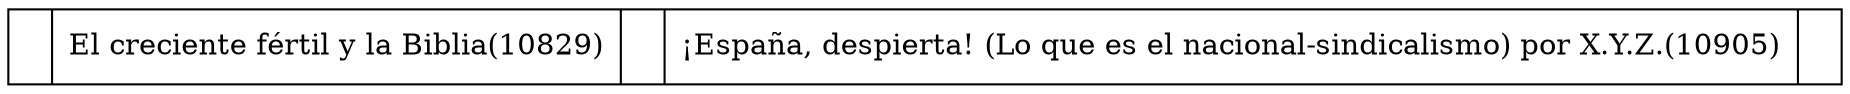 digraph structs {
node [shape = record]; 0[label="<fo>|<f22>El creciente fértil y la Biblia(10829)|<f1> |<f22>¡España, despierta! (Lo que es el nacional-sindicalismo) por X.Y.Z.(10905)|<f2> "];
0[label="<fo>|<f22>El creciente fértil y la Biblia(10829)|<f1> |<f22>¡España, despierta! (Lo que es el nacional-sindicalismo) por X.Y.Z.(10905)|<f2> "];
}